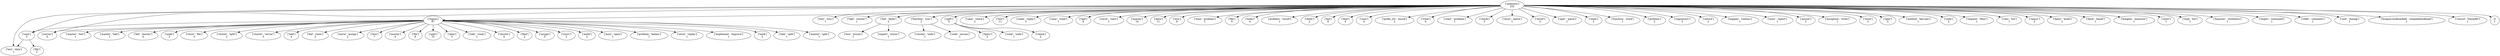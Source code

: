 strict digraph  {
	"['unknown']
252" -> "['region']
87";
	"['unknown']
252" -> "['test', 'data']
1";
	"['unknown']
252" -> "['test', 'issu']
1";
	"['unknown']
252" -> "['case']
3";
	"['unknown']
252" -> "['tabl', 'cluster']
1";
	"['unknown']
252" -> "['fail', 'delet']
2";
	"['unknown']
252" -> "['function', 'issu']
2";
	"['unknown']
252" -> "['split']
5";
	"['unknown']
252" -> "['case', 'check']
2";
	"['unknown']
252" -> "['test']
11";
	"['unknown']
252" -> "['node', 'replic']
3";
	"['unknown']
252" -> "['case', 'creat']
1";
	"['unknown']
252" -> "['tabl']
8";
	"['unknown']
252" -> "['recov', 'start']
1";
	"['unknown']
252" -> "['master']
10";
	"['unknown']
252" -> "['data']
11";
	"['unknown']
252" -> "['server']
5";
	"['unknown']
252" -> "['issu']
9";
	"['unknown']
252" -> "['time', 'problem']
1";
	"['unknown']
252" -> "['file']
9";
	"['unknown']
252" -> "['node']
4";
	"['unknown']
252" -> "['problem', 'result']
1";
	"['unknown']
252" -> "['delet']
2";
	"['unknown']
252" -> "['fail']
8";
	"['unknown']
252" -> "['find']
4";
	"['unknown']
252" -> "['case']
4";
	"['unknown']
252" -> "['prefix_tre', 'encod']
2";
	"['unknown']
252" -> "['creat']
6";
	"['unknown']
252" -> "['start', 'problem']
1";
	"['unknown']
252" -> "['check']
3";
	"['unknown']
252" -> "['recov', 'patch']
1";
	"['unknown']
252" -> "['result']
3";
	"['unknown']
252" -> "['oper', 'patch']
1";
	"['unknown']
252" -> "['state']
2";
	"['unknown']
252" -> "['function', 'work']
1";
	"['unknown']
252" -> "['problem']
2";
	"['unknown']
252" -> "['regionserv']
3";
	"['unknown']
252" -> "['return']
2";
	"['unknown']
252" -> "['happen', 'continu']
1";
	"['unknown']
252" -> "['miss', 'report']
1";
	"['unknown']
252" -> "['assum']
3";
	"['unknown']
252" -> "['exception', 'write']
1";
	"['unknown']
252" -> "['close']
2";
	"['unknown']
252" -> "['oper']
2";
	"['unknown']
252" -> "['method', 'keyvalu']
1";
	"['unknown']
252" -> "['code']
2";
	"['unknown']
252" -> "['request', 'filter']
1";
	"['unknown']
252" -> "['valu', 'list']
1";
	"['unknown']
252" -> "['remov']
2";
	"['unknown']
252" -> "['failur', 'build']
1";
	"['unknown']
252" -> "['hbck', 'handl']
1";
	"['unknown']
252" -> "['hregion', 'memstor']
1";
	"['unknown']
252" -> "['notic']
1";
	"['unknown']
252" -> "['loop', 'list']
1";
	"['unknown']
252" -> "['hmaster', 'shutdown']
1";
	"['unknown']
252" -> "['duplic', 'command']
1";
	"['unknown']
252" -> "['refer', 'comment']
1";
	"['unknown']
252" -> "['unit', 'manag']
1";
	"['unknown']
252" -> "['hregion.bulkloadhfil', 'completebulkload']
1";
	"['unknown']
252" -> "['rowcol', 'bloomfilt']
1";
	"['unknown']
252" -> "[]
1";
	"['region']
87" -> "['case']
3";
	"['region']
87" -> "['server']
5";
	"['region']
87" -> "['tabl', 'split']
1";
	"['region']
87" -> "['master', 'split']
1";
	"['region']
87" -> "['master', 'test']
1";
	"['region']
87" -> "['master', 'tabl']
1";
	"['region']
87" -> "['fail', 'master']
4";
	"['region']
87" -> "['node']
3";
	"['region']
87" -> "['recov', 'file']
3";
	"['region']
87" -> "['cluster', 'split']
2";
	"['region']
87" -> "['cluster', 'server']
3";
	"['region']
87" -> "['tabl']
4";
	"['region']
87" -> "['fail', 'close']
2";
	"['region']
87" -> "['move', 'assign']
2";
	"['region']
87" -> "['test']
7";
	"['region']
87" -> "['master']
4";
	"['region']
87" -> "['file']
6";
	"['region']
87" -> "['split']
10";
	"['region']
87" -> "['data']
3";
	"['region']
87" -> "['tabl', 'creat']
1";
	"['region']
87" -> "['cluster']
4";
	"['region']
87" -> "['find']
2";
	"['region']
87" -> "['assign']
5";
	"['region']
87" -> "['recov']
2";
	"['region']
87" -> "['meta']
2";
	"['region']
87" -> "['miss', 'open']
1";
	"['region']
87" -> "['problem', 'balanc']
1";
	"['region']
87" -> "['store', 'replay']
1";
	"['region']
87" -> "['implement', 'improve']
1";
	"['region']
87" -> "['hook']
2";
	"['case']
3" -> "['test', 'data']
1";
	"['case']
3" -> "['file']
2";
	"['fail', 'delet']
2" -> "['test', 'assum']
1";
	"['fail', 'delet']
2" -> "['expect', 'restor']
1";
	"['function', 'issu']
2" -> "['cluster', 'node']
1";
	"['function', 'issu']
2" -> "['code', 'assum']
1";
	"['split']
5" -> "['failur']
2";
	"['split']
5" -> "['creat', 'node']
1";
	"['split']
5" -> "['check']
2";
}
